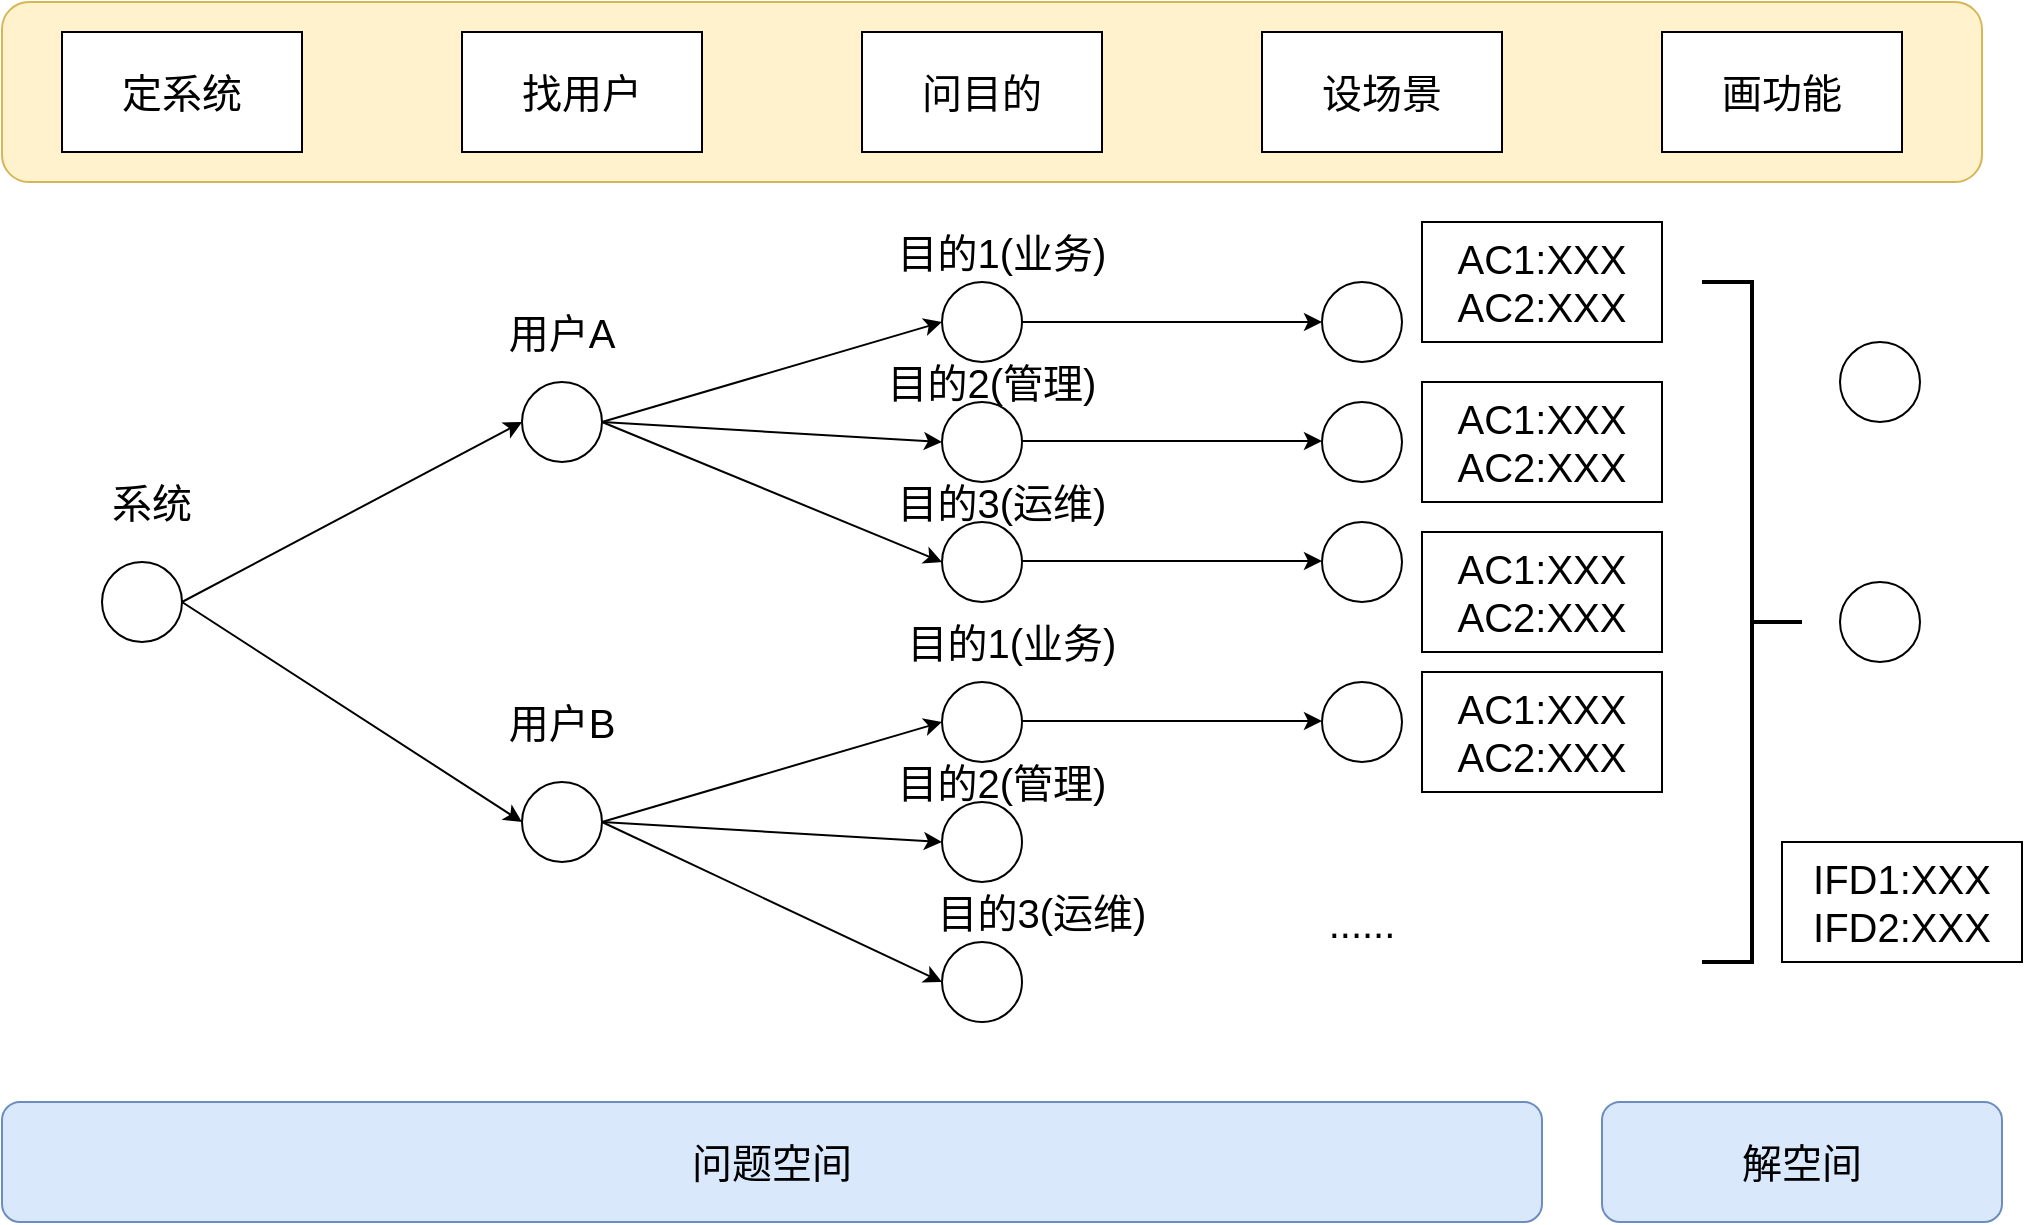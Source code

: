 <mxfile version="15.1.3" type="device"><diagram id="RQcIEg5Xq54Szb3aBWAE" name="第 1 页"><mxGraphModel dx="1086" dy="806" grid="0" gridSize="10" guides="1" tooltips="1" connect="1" arrows="1" fold="1" page="1" pageScale="1" pageWidth="1169" pageHeight="1654" math="0" shadow="0"><root><mxCell id="0"/><mxCell id="1" parent="0"/><mxCell id="7RVXztbYE8eSw1-ssUNH-1" value="" style="rounded=1;whiteSpace=wrap;html=1;fillColor=#fff2cc;strokeColor=#d6b656;" vertex="1" parent="1"><mxGeometry x="80" y="210" width="990" height="90" as="geometry"/></mxCell><mxCell id="7RVXztbYE8eSw1-ssUNH-2" value="定系统" style="rounded=0;whiteSpace=wrap;html=1;fontSize=20;" vertex="1" parent="1"><mxGeometry x="110" y="225" width="120" height="60" as="geometry"/></mxCell><mxCell id="7RVXztbYE8eSw1-ssUNH-3" value="找用户" style="rounded=0;whiteSpace=wrap;html=1;fontSize=20;" vertex="1" parent="1"><mxGeometry x="310" y="225" width="120" height="60" as="geometry"/></mxCell><mxCell id="7RVXztbYE8eSw1-ssUNH-4" value="问目的" style="rounded=0;whiteSpace=wrap;html=1;fontSize=20;" vertex="1" parent="1"><mxGeometry x="510" y="225" width="120" height="60" as="geometry"/></mxCell><mxCell id="7RVXztbYE8eSw1-ssUNH-5" value="设场景" style="rounded=0;whiteSpace=wrap;html=1;fontSize=20;" vertex="1" parent="1"><mxGeometry x="710" y="225" width="120" height="60" as="geometry"/></mxCell><mxCell id="7RVXztbYE8eSw1-ssUNH-6" value="画功能" style="rounded=0;whiteSpace=wrap;html=1;fontSize=20;" vertex="1" parent="1"><mxGeometry x="910" y="225" width="120" height="60" as="geometry"/></mxCell><mxCell id="7RVXztbYE8eSw1-ssUNH-7" value="" style="ellipse;whiteSpace=wrap;html=1;aspect=fixed;fontSize=20;" vertex="1" parent="1"><mxGeometry x="130" y="490" width="40" height="40" as="geometry"/></mxCell><mxCell id="7RVXztbYE8eSw1-ssUNH-9" value="" style="ellipse;whiteSpace=wrap;html=1;aspect=fixed;fontSize=20;" vertex="1" parent="1"><mxGeometry x="340" y="400" width="40" height="40" as="geometry"/></mxCell><mxCell id="7RVXztbYE8eSw1-ssUNH-10" value="" style="ellipse;whiteSpace=wrap;html=1;aspect=fixed;fontSize=20;" vertex="1" parent="1"><mxGeometry x="340" y="600" width="40" height="40" as="geometry"/></mxCell><mxCell id="7RVXztbYE8eSw1-ssUNH-11" value="" style="ellipse;whiteSpace=wrap;html=1;aspect=fixed;fontSize=20;" vertex="1" parent="1"><mxGeometry x="550" y="350" width="40" height="40" as="geometry"/></mxCell><mxCell id="7RVXztbYE8eSw1-ssUNH-12" value="" style="ellipse;whiteSpace=wrap;html=1;aspect=fixed;fontSize=20;" vertex="1" parent="1"><mxGeometry x="550" y="410" width="40" height="40" as="geometry"/></mxCell><mxCell id="7RVXztbYE8eSw1-ssUNH-13" value="" style="ellipse;whiteSpace=wrap;html=1;aspect=fixed;fontSize=20;" vertex="1" parent="1"><mxGeometry x="550" y="470" width="40" height="40" as="geometry"/></mxCell><mxCell id="7RVXztbYE8eSw1-ssUNH-14" value="" style="ellipse;whiteSpace=wrap;html=1;aspect=fixed;fontSize=20;" vertex="1" parent="1"><mxGeometry x="740" y="350" width="40" height="40" as="geometry"/></mxCell><mxCell id="7RVXztbYE8eSw1-ssUNH-15" value="" style="ellipse;whiteSpace=wrap;html=1;aspect=fixed;fontSize=20;" vertex="1" parent="1"><mxGeometry x="740" y="410" width="40" height="40" as="geometry"/></mxCell><mxCell id="7RVXztbYE8eSw1-ssUNH-16" value="" style="ellipse;whiteSpace=wrap;html=1;aspect=fixed;fontSize=20;" vertex="1" parent="1"><mxGeometry x="740" y="470" width="40" height="40" as="geometry"/></mxCell><mxCell id="7RVXztbYE8eSw1-ssUNH-17" value="" style="endArrow=classic;html=1;fontSize=20;entryX=0;entryY=0.5;entryDx=0;entryDy=0;exitX=1;exitY=0.5;exitDx=0;exitDy=0;" edge="1" parent="1" source="7RVXztbYE8eSw1-ssUNH-7" target="7RVXztbYE8eSw1-ssUNH-9"><mxGeometry width="50" height="50" relative="1" as="geometry"><mxPoint x="180" y="480" as="sourcePoint"/><mxPoint x="230" y="430" as="targetPoint"/></mxGeometry></mxCell><mxCell id="7RVXztbYE8eSw1-ssUNH-18" value="" style="endArrow=classic;html=1;fontSize=20;entryX=0;entryY=0.5;entryDx=0;entryDy=0;exitX=1;exitY=0.5;exitDx=0;exitDy=0;" edge="1" parent="1" source="7RVXztbYE8eSw1-ssUNH-7" target="7RVXztbYE8eSw1-ssUNH-10"><mxGeometry width="50" height="50" relative="1" as="geometry"><mxPoint x="190" y="535" as="sourcePoint"/><mxPoint x="240" y="485" as="targetPoint"/></mxGeometry></mxCell><mxCell id="7RVXztbYE8eSw1-ssUNH-19" value="" style="endArrow=classic;html=1;fontSize=20;entryX=0;entryY=0.5;entryDx=0;entryDy=0;" edge="1" parent="1" target="7RVXztbYE8eSw1-ssUNH-11"><mxGeometry width="50" height="50" relative="1" as="geometry"><mxPoint x="380" y="420" as="sourcePoint"/><mxPoint x="430" y="370" as="targetPoint"/></mxGeometry></mxCell><mxCell id="7RVXztbYE8eSw1-ssUNH-20" value="" style="endArrow=classic;html=1;fontSize=20;entryX=0;entryY=0.5;entryDx=0;entryDy=0;" edge="1" parent="1" target="7RVXztbYE8eSw1-ssUNH-12"><mxGeometry width="50" height="50" relative="1" as="geometry"><mxPoint x="380" y="420" as="sourcePoint"/><mxPoint x="430" y="370" as="targetPoint"/></mxGeometry></mxCell><mxCell id="7RVXztbYE8eSw1-ssUNH-21" value="" style="endArrow=classic;html=1;fontSize=20;entryX=0;entryY=0.5;entryDx=0;entryDy=0;" edge="1" parent="1" target="7RVXztbYE8eSw1-ssUNH-13"><mxGeometry width="50" height="50" relative="1" as="geometry"><mxPoint x="380" y="420" as="sourcePoint"/><mxPoint x="430" y="370" as="targetPoint"/></mxGeometry></mxCell><mxCell id="7RVXztbYE8eSw1-ssUNH-22" value="" style="ellipse;whiteSpace=wrap;html=1;aspect=fixed;fontSize=20;" vertex="1" parent="1"><mxGeometry x="550" y="550" width="40" height="40" as="geometry"/></mxCell><mxCell id="7RVXztbYE8eSw1-ssUNH-23" value="" style="ellipse;whiteSpace=wrap;html=1;aspect=fixed;fontSize=20;" vertex="1" parent="1"><mxGeometry x="550" y="610" width="40" height="40" as="geometry"/></mxCell><mxCell id="7RVXztbYE8eSw1-ssUNH-24" value="" style="ellipse;whiteSpace=wrap;html=1;aspect=fixed;fontSize=20;" vertex="1" parent="1"><mxGeometry x="550" y="680" width="40" height="40" as="geometry"/></mxCell><mxCell id="7RVXztbYE8eSw1-ssUNH-25" value="" style="endArrow=classic;html=1;fontSize=20;entryX=0;entryY=0.5;entryDx=0;entryDy=0;" edge="1" parent="1" target="7RVXztbYE8eSw1-ssUNH-22"><mxGeometry width="50" height="50" relative="1" as="geometry"><mxPoint x="380" y="620" as="sourcePoint"/><mxPoint x="430" y="570" as="targetPoint"/></mxGeometry></mxCell><mxCell id="7RVXztbYE8eSw1-ssUNH-26" value="" style="endArrow=classic;html=1;fontSize=20;entryX=0;entryY=0.5;entryDx=0;entryDy=0;" edge="1" parent="1" target="7RVXztbYE8eSw1-ssUNH-23"><mxGeometry width="50" height="50" relative="1" as="geometry"><mxPoint x="380" y="620" as="sourcePoint"/><mxPoint x="430" y="570" as="targetPoint"/></mxGeometry></mxCell><mxCell id="7RVXztbYE8eSw1-ssUNH-27" value="" style="endArrow=classic;html=1;fontSize=20;entryX=0;entryY=0.5;entryDx=0;entryDy=0;" edge="1" parent="1" target="7RVXztbYE8eSw1-ssUNH-24"><mxGeometry width="50" height="50" relative="1" as="geometry"><mxPoint x="380" y="620" as="sourcePoint"/><mxPoint x="430" y="570" as="targetPoint"/></mxGeometry></mxCell><mxCell id="7RVXztbYE8eSw1-ssUNH-28" value="" style="ellipse;whiteSpace=wrap;html=1;aspect=fixed;fontSize=20;" vertex="1" parent="1"><mxGeometry x="740" y="550" width="40" height="40" as="geometry"/></mxCell><mxCell id="7RVXztbYE8eSw1-ssUNH-29" value="" style="endArrow=classic;html=1;fontSize=20;entryX=0;entryY=0.5;entryDx=0;entryDy=0;" edge="1" parent="1" target="7RVXztbYE8eSw1-ssUNH-14"><mxGeometry width="50" height="50" relative="1" as="geometry"><mxPoint x="590" y="370" as="sourcePoint"/><mxPoint x="640" y="320" as="targetPoint"/></mxGeometry></mxCell><mxCell id="7RVXztbYE8eSw1-ssUNH-30" value="" style="endArrow=classic;html=1;fontSize=20;entryX=0;entryY=0.5;entryDx=0;entryDy=0;" edge="1" parent="1"><mxGeometry width="50" height="50" relative="1" as="geometry"><mxPoint x="590" y="429.5" as="sourcePoint"/><mxPoint x="740" y="429.5" as="targetPoint"/></mxGeometry></mxCell><mxCell id="7RVXztbYE8eSw1-ssUNH-32" value="" style="endArrow=classic;html=1;fontSize=20;entryX=0;entryY=0.5;entryDx=0;entryDy=0;" edge="1" parent="1"><mxGeometry width="50" height="50" relative="1" as="geometry"><mxPoint x="590" y="489.5" as="sourcePoint"/><mxPoint x="740" y="489.5" as="targetPoint"/></mxGeometry></mxCell><mxCell id="7RVXztbYE8eSw1-ssUNH-33" value="" style="endArrow=classic;html=1;fontSize=20;entryX=0;entryY=0.5;entryDx=0;entryDy=0;" edge="1" parent="1"><mxGeometry width="50" height="50" relative="1" as="geometry"><mxPoint x="590" y="569.5" as="sourcePoint"/><mxPoint x="740" y="569.5" as="targetPoint"/></mxGeometry></mxCell><mxCell id="7RVXztbYE8eSw1-ssUNH-34" value="......" style="text;html=1;strokeColor=none;fillColor=none;align=center;verticalAlign=middle;whiteSpace=wrap;rounded=0;fontSize=20;" vertex="1" parent="1"><mxGeometry x="740" y="620" width="40" height="100" as="geometry"/></mxCell><mxCell id="7RVXztbYE8eSw1-ssUNH-35" value="" style="ellipse;whiteSpace=wrap;html=1;aspect=fixed;fontSize=20;" vertex="1" parent="1"><mxGeometry x="999" y="380" width="40" height="40" as="geometry"/></mxCell><mxCell id="7RVXztbYE8eSw1-ssUNH-36" value="" style="ellipse;whiteSpace=wrap;html=1;aspect=fixed;fontSize=20;" vertex="1" parent="1"><mxGeometry x="999" y="500" width="40" height="40" as="geometry"/></mxCell><mxCell id="7RVXztbYE8eSw1-ssUNH-37" value="" style="strokeWidth=2;html=1;shape=mxgraph.flowchart.annotation_2;align=left;labelPosition=right;pointerEvents=1;fontSize=20;rotation=-180;" vertex="1" parent="1"><mxGeometry x="930" y="350" width="50" height="340" as="geometry"/></mxCell><mxCell id="7RVXztbYE8eSw1-ssUNH-38" value="系统" style="text;html=1;strokeColor=none;fillColor=none;align=center;verticalAlign=middle;whiteSpace=wrap;rounded=0;fontSize=20;" vertex="1" parent="1"><mxGeometry x="120" y="450" width="70" height="20" as="geometry"/></mxCell><mxCell id="7RVXztbYE8eSw1-ssUNH-39" value="用户A" style="text;html=1;strokeColor=none;fillColor=none;align=center;verticalAlign=middle;whiteSpace=wrap;rounded=0;fontSize=20;" vertex="1" parent="1"><mxGeometry x="320" y="360" width="80" height="30" as="geometry"/></mxCell><mxCell id="7RVXztbYE8eSw1-ssUNH-40" value="用户B" style="text;html=1;strokeColor=none;fillColor=none;align=center;verticalAlign=middle;whiteSpace=wrap;rounded=0;fontSize=20;" vertex="1" parent="1"><mxGeometry x="320" y="555" width="80" height="30" as="geometry"/></mxCell><mxCell id="7RVXztbYE8eSw1-ssUNH-41" value="目的1(业务)" style="text;html=1;strokeColor=none;fillColor=none;align=center;verticalAlign=middle;whiteSpace=wrap;rounded=0;fontSize=20;" vertex="1" parent="1"><mxGeometry x="520" y="320" width="120" height="30" as="geometry"/></mxCell><mxCell id="7RVXztbYE8eSw1-ssUNH-42" value="目的2(管理)" style="text;html=1;strokeColor=none;fillColor=none;align=center;verticalAlign=middle;whiteSpace=wrap;rounded=0;fontSize=20;" vertex="1" parent="1"><mxGeometry x="515" y="385" width="120" height="30" as="geometry"/></mxCell><mxCell id="7RVXztbYE8eSw1-ssUNH-43" value="目的3(运维)" style="text;html=1;strokeColor=none;fillColor=none;align=center;verticalAlign=middle;whiteSpace=wrap;rounded=0;fontSize=20;" vertex="1" parent="1"><mxGeometry x="520" y="445" width="120" height="30" as="geometry"/></mxCell><mxCell id="7RVXztbYE8eSw1-ssUNH-44" value="目的1(业务)" style="text;html=1;strokeColor=none;fillColor=none;align=center;verticalAlign=middle;whiteSpace=wrap;rounded=0;fontSize=20;" vertex="1" parent="1"><mxGeometry x="525" y="515" width="120" height="30" as="geometry"/></mxCell><mxCell id="7RVXztbYE8eSw1-ssUNH-46" value="目的2(管理)" style="text;html=1;strokeColor=none;fillColor=none;align=center;verticalAlign=middle;whiteSpace=wrap;rounded=0;fontSize=20;" vertex="1" parent="1"><mxGeometry x="520" y="585" width="120" height="30" as="geometry"/></mxCell><mxCell id="7RVXztbYE8eSw1-ssUNH-47" value="目的3(运维)" style="text;html=1;strokeColor=none;fillColor=none;align=center;verticalAlign=middle;whiteSpace=wrap;rounded=0;fontSize=20;" vertex="1" parent="1"><mxGeometry x="540" y="650" width="120" height="30" as="geometry"/></mxCell><mxCell id="7RVXztbYE8eSw1-ssUNH-48" value="AC1:XXX&lt;br&gt;AC2:XXX" style="rounded=0;whiteSpace=wrap;html=1;fontSize=20;" vertex="1" parent="1"><mxGeometry x="790" y="320" width="120" height="60" as="geometry"/></mxCell><mxCell id="7RVXztbYE8eSw1-ssUNH-49" value="AC1:XXX&lt;br&gt;AC2:XXX" style="rounded=0;whiteSpace=wrap;html=1;fontSize=20;" vertex="1" parent="1"><mxGeometry x="790" y="400" width="120" height="60" as="geometry"/></mxCell><mxCell id="7RVXztbYE8eSw1-ssUNH-50" value="AC1:XXX&lt;br&gt;AC2:XXX" style="rounded=0;whiteSpace=wrap;html=1;fontSize=20;" vertex="1" parent="1"><mxGeometry x="790" y="475" width="120" height="60" as="geometry"/></mxCell><mxCell id="7RVXztbYE8eSw1-ssUNH-51" value="AC1:XXX&lt;br&gt;AC2:XXX" style="rounded=0;whiteSpace=wrap;html=1;fontSize=20;" vertex="1" parent="1"><mxGeometry x="790" y="545" width="120" height="60" as="geometry"/></mxCell><mxCell id="7RVXztbYE8eSw1-ssUNH-52" value="IFD1:XXX&lt;br&gt;IFD2:XXX" style="rounded=0;whiteSpace=wrap;html=1;fontSize=20;" vertex="1" parent="1"><mxGeometry x="970" y="630" width="120" height="60" as="geometry"/></mxCell><mxCell id="7RVXztbYE8eSw1-ssUNH-55" value="问题空间" style="rounded=1;whiteSpace=wrap;html=1;fontSize=20;fillColor=#dae8fc;strokeColor=#6c8ebf;" vertex="1" parent="1"><mxGeometry x="80" y="760" width="770" height="60" as="geometry"/></mxCell><mxCell id="7RVXztbYE8eSw1-ssUNH-56" value="解空间" style="rounded=1;whiteSpace=wrap;html=1;fontSize=20;fillColor=#dae8fc;strokeColor=#6c8ebf;" vertex="1" parent="1"><mxGeometry x="880" y="760" width="200" height="60" as="geometry"/></mxCell></root></mxGraphModel></diagram></mxfile>